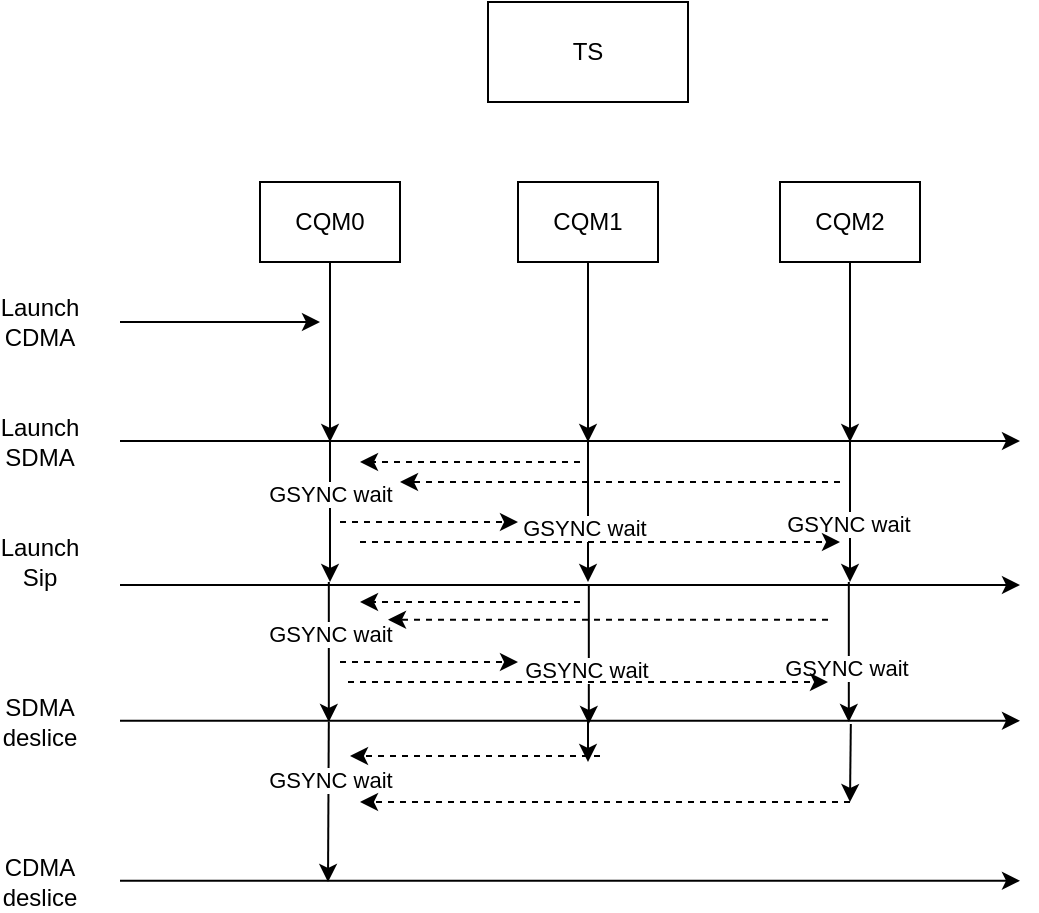 <mxfile version="14.2.9" type="github">
  <diagram id="mgxzi-yPcugMr2c35Z91" name="Page-1">
    <mxGraphModel dx="925" dy="548" grid="1" gridSize="10" guides="1" tooltips="1" connect="1" arrows="1" fold="1" page="1" pageScale="1" pageWidth="827" pageHeight="1169" math="0" shadow="0">
      <root>
        <mxCell id="0" />
        <mxCell id="1" parent="0" />
        <mxCell id="K7aWRvvbhgT_T4m95MLQ-1" value="TS" style="rounded=0;whiteSpace=wrap;html=1;" parent="1" vertex="1">
          <mxGeometry x="364" y="100" width="100" height="50" as="geometry" />
        </mxCell>
        <mxCell id="K7aWRvvbhgT_T4m95MLQ-2" value="CQM0" style="rounded=0;whiteSpace=wrap;html=1;" parent="1" vertex="1">
          <mxGeometry x="250" y="190" width="70" height="40" as="geometry" />
        </mxCell>
        <mxCell id="wm0fCTp2LXdAbT0zuXOt-7" style="edgeStyle=none;rounded=0;orthogonalLoop=1;jettySize=auto;html=1;exitX=0.5;exitY=1;exitDx=0;exitDy=0;" edge="1" parent="1" source="K7aWRvvbhgT_T4m95MLQ-3">
          <mxGeometry relative="1" as="geometry">
            <mxPoint x="545" y="320" as="targetPoint" />
          </mxGeometry>
        </mxCell>
        <mxCell id="K7aWRvvbhgT_T4m95MLQ-3" value="CQM2" style="rounded=0;whiteSpace=wrap;html=1;" parent="1" vertex="1">
          <mxGeometry x="510" y="190" width="70" height="40" as="geometry" />
        </mxCell>
        <mxCell id="wm0fCTp2LXdAbT0zuXOt-6" style="edgeStyle=none;rounded=0;orthogonalLoop=1;jettySize=auto;html=1;exitX=0.5;exitY=1;exitDx=0;exitDy=0;" edge="1" parent="1" source="K7aWRvvbhgT_T4m95MLQ-4">
          <mxGeometry relative="1" as="geometry">
            <mxPoint x="414" y="320" as="targetPoint" />
          </mxGeometry>
        </mxCell>
        <mxCell id="K7aWRvvbhgT_T4m95MLQ-4" value="CQM1" style="rounded=0;whiteSpace=wrap;html=1;" parent="1" vertex="1">
          <mxGeometry x="379" y="190" width="70" height="40" as="geometry" />
        </mxCell>
        <mxCell id="wm0fCTp2LXdAbT0zuXOt-1" style="edgeStyle=none;rounded=0;orthogonalLoop=1;jettySize=auto;html=1;" edge="1" parent="1">
          <mxGeometry relative="1" as="geometry">
            <mxPoint x="280" y="260" as="targetPoint" />
            <mxPoint x="180" y="260" as="sourcePoint" />
          </mxGeometry>
        </mxCell>
        <mxCell id="K7aWRvvbhgT_T4m95MLQ-5" value="Launch CDMA" style="text;html=1;strokeColor=none;fillColor=none;align=center;verticalAlign=middle;whiteSpace=wrap;rounded=0;" parent="1" vertex="1">
          <mxGeometry x="120" y="250" width="40" height="20" as="geometry" />
        </mxCell>
        <mxCell id="K7aWRvvbhgT_T4m95MLQ-6" value="Launch&lt;br&gt;SDMA" style="text;html=1;strokeColor=none;fillColor=none;align=center;verticalAlign=middle;whiteSpace=wrap;rounded=0;" parent="1" vertex="1">
          <mxGeometry x="120" y="310" width="40" height="20" as="geometry" />
        </mxCell>
        <mxCell id="K7aWRvvbhgT_T4m95MLQ-7" value="Launch&lt;br&gt;Sip" style="text;html=1;strokeColor=none;fillColor=none;align=center;verticalAlign=middle;whiteSpace=wrap;rounded=0;" parent="1" vertex="1">
          <mxGeometry x="120" y="370" width="40" height="20" as="geometry" />
        </mxCell>
        <mxCell id="wm0fCTp2LXdAbT0zuXOt-3" style="edgeStyle=none;rounded=0;orthogonalLoop=1;jettySize=auto;html=1;" edge="1" parent="1">
          <mxGeometry relative="1" as="geometry">
            <mxPoint x="630" y="319.5" as="targetPoint" />
            <mxPoint x="180" y="319.5" as="sourcePoint" />
          </mxGeometry>
        </mxCell>
        <mxCell id="wm0fCTp2LXdAbT0zuXOt-4" style="edgeStyle=none;rounded=0;orthogonalLoop=1;jettySize=auto;html=1;" edge="1" parent="1">
          <mxGeometry relative="1" as="geometry">
            <mxPoint x="630" y="391.5" as="targetPoint" />
            <mxPoint x="180" y="391.5" as="sourcePoint" />
          </mxGeometry>
        </mxCell>
        <mxCell id="wm0fCTp2LXdAbT0zuXOt-9" style="edgeStyle=none;rounded=0;orthogonalLoop=1;jettySize=auto;html=1;exitX=0.5;exitY=1;exitDx=0;exitDy=0;" edge="1" parent="1" source="K7aWRvvbhgT_T4m95MLQ-2">
          <mxGeometry relative="1" as="geometry">
            <mxPoint x="285" y="320" as="targetPoint" />
            <mxPoint x="285" y="260" as="sourcePoint" />
          </mxGeometry>
        </mxCell>
        <mxCell id="wm0fCTp2LXdAbT0zuXOt-10" style="edgeStyle=none;rounded=0;orthogonalLoop=1;jettySize=auto;html=1;" edge="1" parent="1">
          <mxGeometry relative="1" as="geometry">
            <mxPoint x="285" y="390" as="targetPoint" />
            <mxPoint x="285" y="320" as="sourcePoint" />
          </mxGeometry>
        </mxCell>
        <mxCell id="wm0fCTp2LXdAbT0zuXOt-11" value="GSYNC wait" style="edgeLabel;html=1;align=center;verticalAlign=middle;resizable=0;points=[];" vertex="1" connectable="0" parent="wm0fCTp2LXdAbT0zuXOt-10">
          <mxGeometry x="-0.275" relative="1" as="geometry">
            <mxPoint as="offset" />
          </mxGeometry>
        </mxCell>
        <mxCell id="wm0fCTp2LXdAbT0zuXOt-12" style="edgeStyle=none;rounded=0;orthogonalLoop=1;jettySize=auto;html=1;dashed=1;" edge="1" parent="1">
          <mxGeometry relative="1" as="geometry">
            <mxPoint x="379.0" y="360" as="targetPoint" />
            <mxPoint x="290" y="360" as="sourcePoint" />
          </mxGeometry>
        </mxCell>
        <mxCell id="wm0fCTp2LXdAbT0zuXOt-13" style="edgeStyle=none;rounded=0;orthogonalLoop=1;jettySize=auto;html=1;dashed=1;" edge="1" parent="1">
          <mxGeometry relative="1" as="geometry">
            <mxPoint x="300.0" y="330" as="targetPoint" />
            <mxPoint x="410" y="330" as="sourcePoint" />
          </mxGeometry>
        </mxCell>
        <mxCell id="wm0fCTp2LXdAbT0zuXOt-14" style="edgeStyle=none;rounded=0;orthogonalLoop=1;jettySize=auto;html=1;" edge="1" parent="1">
          <mxGeometry relative="1" as="geometry">
            <mxPoint x="414" y="390" as="targetPoint" />
            <mxPoint x="414" y="320" as="sourcePoint" />
          </mxGeometry>
        </mxCell>
        <mxCell id="wm0fCTp2LXdAbT0zuXOt-15" value="GSYNC wait" style="edgeLabel;html=1;align=center;verticalAlign=middle;resizable=0;points=[];" vertex="1" connectable="0" parent="wm0fCTp2LXdAbT0zuXOt-14">
          <mxGeometry x="0.208" y="-2" relative="1" as="geometry">
            <mxPoint as="offset" />
          </mxGeometry>
        </mxCell>
        <mxCell id="wm0fCTp2LXdAbT0zuXOt-16" style="edgeStyle=none;rounded=0;orthogonalLoop=1;jettySize=auto;html=1;dashed=1;" edge="1" parent="1">
          <mxGeometry relative="1" as="geometry">
            <mxPoint x="320" y="340" as="targetPoint" />
            <mxPoint x="540" y="340" as="sourcePoint" />
          </mxGeometry>
        </mxCell>
        <mxCell id="wm0fCTp2LXdAbT0zuXOt-17" style="edgeStyle=none;rounded=0;orthogonalLoop=1;jettySize=auto;html=1;" edge="1" parent="1">
          <mxGeometry relative="1" as="geometry">
            <mxPoint x="545" y="390" as="targetPoint" />
            <mxPoint x="545" y="320" as="sourcePoint" />
          </mxGeometry>
        </mxCell>
        <mxCell id="wm0fCTp2LXdAbT0zuXOt-19" value="GSYNC wait" style="edgeLabel;html=1;align=center;verticalAlign=middle;resizable=0;points=[];" vertex="1" connectable="0" parent="wm0fCTp2LXdAbT0zuXOt-17">
          <mxGeometry x="0.154" y="-1" relative="1" as="geometry">
            <mxPoint as="offset" />
          </mxGeometry>
        </mxCell>
        <mxCell id="wm0fCTp2LXdAbT0zuXOt-18" style="edgeStyle=none;rounded=0;orthogonalLoop=1;jettySize=auto;html=1;dashed=1;" edge="1" parent="1">
          <mxGeometry relative="1" as="geometry">
            <mxPoint x="540" y="370" as="targetPoint" />
            <mxPoint x="300.0" y="370" as="sourcePoint" />
          </mxGeometry>
        </mxCell>
        <mxCell id="wm0fCTp2LXdAbT0zuXOt-20" value="SDMA deslice" style="text;html=1;strokeColor=none;fillColor=none;align=center;verticalAlign=middle;whiteSpace=wrap;rounded=0;" vertex="1" parent="1">
          <mxGeometry x="120" y="450" width="40" height="20" as="geometry" />
        </mxCell>
        <mxCell id="wm0fCTp2LXdAbT0zuXOt-21" value="CDMA&lt;br&gt;deslice" style="text;html=1;strokeColor=none;fillColor=none;align=center;verticalAlign=middle;whiteSpace=wrap;rounded=0;" vertex="1" parent="1">
          <mxGeometry x="120" y="530" width="40" height="20" as="geometry" />
        </mxCell>
        <mxCell id="wm0fCTp2LXdAbT0zuXOt-22" style="edgeStyle=none;rounded=0;orthogonalLoop=1;jettySize=auto;html=1;" edge="1" parent="1">
          <mxGeometry relative="1" as="geometry">
            <mxPoint x="630" y="459.41" as="targetPoint" />
            <mxPoint x="180" y="459.41" as="sourcePoint" />
          </mxGeometry>
        </mxCell>
        <mxCell id="wm0fCTp2LXdAbT0zuXOt-24" style="edgeStyle=none;rounded=0;orthogonalLoop=1;jettySize=auto;html=1;" edge="1" parent="1">
          <mxGeometry relative="1" as="geometry">
            <mxPoint x="630" y="539.41" as="targetPoint" />
            <mxPoint x="180" y="539.41" as="sourcePoint" />
          </mxGeometry>
        </mxCell>
        <mxCell id="wm0fCTp2LXdAbT0zuXOt-25" style="edgeStyle=none;rounded=0;orthogonalLoop=1;jettySize=auto;html=1;" edge="1" parent="1">
          <mxGeometry relative="1" as="geometry">
            <mxPoint x="284.41" y="460" as="targetPoint" />
            <mxPoint x="284.41" y="390" as="sourcePoint" />
          </mxGeometry>
        </mxCell>
        <mxCell id="wm0fCTp2LXdAbT0zuXOt-26" value="GSYNC wait" style="edgeLabel;html=1;align=center;verticalAlign=middle;resizable=0;points=[];" vertex="1" connectable="0" parent="wm0fCTp2LXdAbT0zuXOt-25">
          <mxGeometry x="-0.275" relative="1" as="geometry">
            <mxPoint as="offset" />
          </mxGeometry>
        </mxCell>
        <mxCell id="wm0fCTp2LXdAbT0zuXOt-29" style="edgeStyle=none;rounded=0;orthogonalLoop=1;jettySize=auto;html=1;" edge="1" parent="1">
          <mxGeometry relative="1" as="geometry">
            <mxPoint x="414.41" y="461" as="targetPoint" />
            <mxPoint x="414.41" y="391" as="sourcePoint" />
          </mxGeometry>
        </mxCell>
        <mxCell id="wm0fCTp2LXdAbT0zuXOt-30" value="GSYNC wait" style="edgeLabel;html=1;align=center;verticalAlign=middle;resizable=0;points=[];" vertex="1" connectable="0" parent="wm0fCTp2LXdAbT0zuXOt-29">
          <mxGeometry x="0.208" y="-2" relative="1" as="geometry">
            <mxPoint as="offset" />
          </mxGeometry>
        </mxCell>
        <mxCell id="wm0fCTp2LXdAbT0zuXOt-31" style="edgeStyle=none;rounded=0;orthogonalLoop=1;jettySize=auto;html=1;" edge="1" parent="1">
          <mxGeometry relative="1" as="geometry">
            <mxPoint x="544.41" y="460" as="targetPoint" />
            <mxPoint x="544.41" y="390" as="sourcePoint" />
          </mxGeometry>
        </mxCell>
        <mxCell id="wm0fCTp2LXdAbT0zuXOt-32" value="GSYNC wait" style="edgeLabel;html=1;align=center;verticalAlign=middle;resizable=0;points=[];" vertex="1" connectable="0" parent="wm0fCTp2LXdAbT0zuXOt-31">
          <mxGeometry x="0.208" y="-2" relative="1" as="geometry">
            <mxPoint as="offset" />
          </mxGeometry>
        </mxCell>
        <mxCell id="wm0fCTp2LXdAbT0zuXOt-33" style="edgeStyle=none;rounded=0;orthogonalLoop=1;jettySize=auto;html=1;dashed=1;" edge="1" parent="1">
          <mxGeometry relative="1" as="geometry">
            <mxPoint x="300" y="400" as="targetPoint" />
            <mxPoint x="410" y="400" as="sourcePoint" />
          </mxGeometry>
        </mxCell>
        <mxCell id="wm0fCTp2LXdAbT0zuXOt-35" style="edgeStyle=none;rounded=0;orthogonalLoop=1;jettySize=auto;html=1;dashed=1;" edge="1" parent="1">
          <mxGeometry relative="1" as="geometry">
            <mxPoint x="314" y="408.82" as="targetPoint" />
            <mxPoint x="534" y="408.82" as="sourcePoint" />
          </mxGeometry>
        </mxCell>
        <mxCell id="wm0fCTp2LXdAbT0zuXOt-36" style="edgeStyle=none;rounded=0;orthogonalLoop=1;jettySize=auto;html=1;dashed=1;" edge="1" parent="1">
          <mxGeometry relative="1" as="geometry">
            <mxPoint x="379.0" y="430" as="targetPoint" />
            <mxPoint x="290" y="430" as="sourcePoint" />
          </mxGeometry>
        </mxCell>
        <mxCell id="wm0fCTp2LXdAbT0zuXOt-38" style="edgeStyle=none;rounded=0;orthogonalLoop=1;jettySize=auto;html=1;dashed=1;" edge="1" parent="1">
          <mxGeometry relative="1" as="geometry">
            <mxPoint x="534" y="440" as="targetPoint" />
            <mxPoint x="294" y="440" as="sourcePoint" />
          </mxGeometry>
        </mxCell>
        <mxCell id="wm0fCTp2LXdAbT0zuXOt-39" style="edgeStyle=none;rounded=0;orthogonalLoop=1;jettySize=auto;html=1;" edge="1" parent="1">
          <mxGeometry relative="1" as="geometry">
            <mxPoint x="284" y="540" as="targetPoint" />
            <mxPoint x="284.41" y="460" as="sourcePoint" />
          </mxGeometry>
        </mxCell>
        <mxCell id="wm0fCTp2LXdAbT0zuXOt-40" value="GSYNC wait" style="edgeLabel;html=1;align=center;verticalAlign=middle;resizable=0;points=[];" vertex="1" connectable="0" parent="wm0fCTp2LXdAbT0zuXOt-39">
          <mxGeometry x="-0.275" relative="1" as="geometry">
            <mxPoint as="offset" />
          </mxGeometry>
        </mxCell>
        <mxCell id="wm0fCTp2LXdAbT0zuXOt-43" style="edgeStyle=none;rounded=0;orthogonalLoop=1;jettySize=auto;html=1;exitX=0.5;exitY=1;exitDx=0;exitDy=0;" edge="1" parent="1">
          <mxGeometry relative="1" as="geometry">
            <mxPoint x="414" y="480" as="targetPoint" />
            <mxPoint x="414.0" y="459" as="sourcePoint" />
          </mxGeometry>
        </mxCell>
        <mxCell id="wm0fCTp2LXdAbT0zuXOt-44" style="edgeStyle=none;rounded=0;orthogonalLoop=1;jettySize=auto;html=1;dashed=1;" edge="1" parent="1">
          <mxGeometry relative="1" as="geometry">
            <mxPoint x="295" y="477" as="targetPoint" />
            <mxPoint x="420" y="477" as="sourcePoint" />
          </mxGeometry>
        </mxCell>
        <mxCell id="wm0fCTp2LXdAbT0zuXOt-45" style="edgeStyle=none;rounded=0;orthogonalLoop=1;jettySize=auto;html=1;exitX=0.5;exitY=1;exitDx=0;exitDy=0;" edge="1" parent="1">
          <mxGeometry relative="1" as="geometry">
            <mxPoint x="545" y="500" as="targetPoint" />
            <mxPoint x="545.41" y="461" as="sourcePoint" />
          </mxGeometry>
        </mxCell>
        <mxCell id="wm0fCTp2LXdAbT0zuXOt-47" style="edgeStyle=none;rounded=0;orthogonalLoop=1;jettySize=auto;html=1;dashed=1;" edge="1" parent="1">
          <mxGeometry relative="1" as="geometry">
            <mxPoint x="300" y="500" as="targetPoint" />
            <mxPoint x="545" y="500" as="sourcePoint" />
          </mxGeometry>
        </mxCell>
      </root>
    </mxGraphModel>
  </diagram>
</mxfile>
